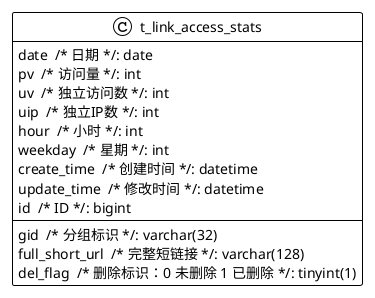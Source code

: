 @startuml

!theme plain
top to bottom direction
skinparam linetype ortho

class t_link_access_stats {
   gid  /* 分组标识 */: varchar(32)
   full_short_url  /* 完整短链接 */: varchar(128)
   date  /* 日期 */: date
   pv  /* 访问量 */: int
   uv  /* 独立访问数 */: int
   uip  /* 独立IP数 */: int
   hour  /* 小时 */: int
   weekday  /* 星期 */: int
   create_time  /* 创建时间 */: datetime
   update_time  /* 修改时间 */: datetime
   del_flag  /* 删除标识：0 未删除 1 已删除 */: tinyint(1)
   id  /* ID */: bigint
}

@enduml
